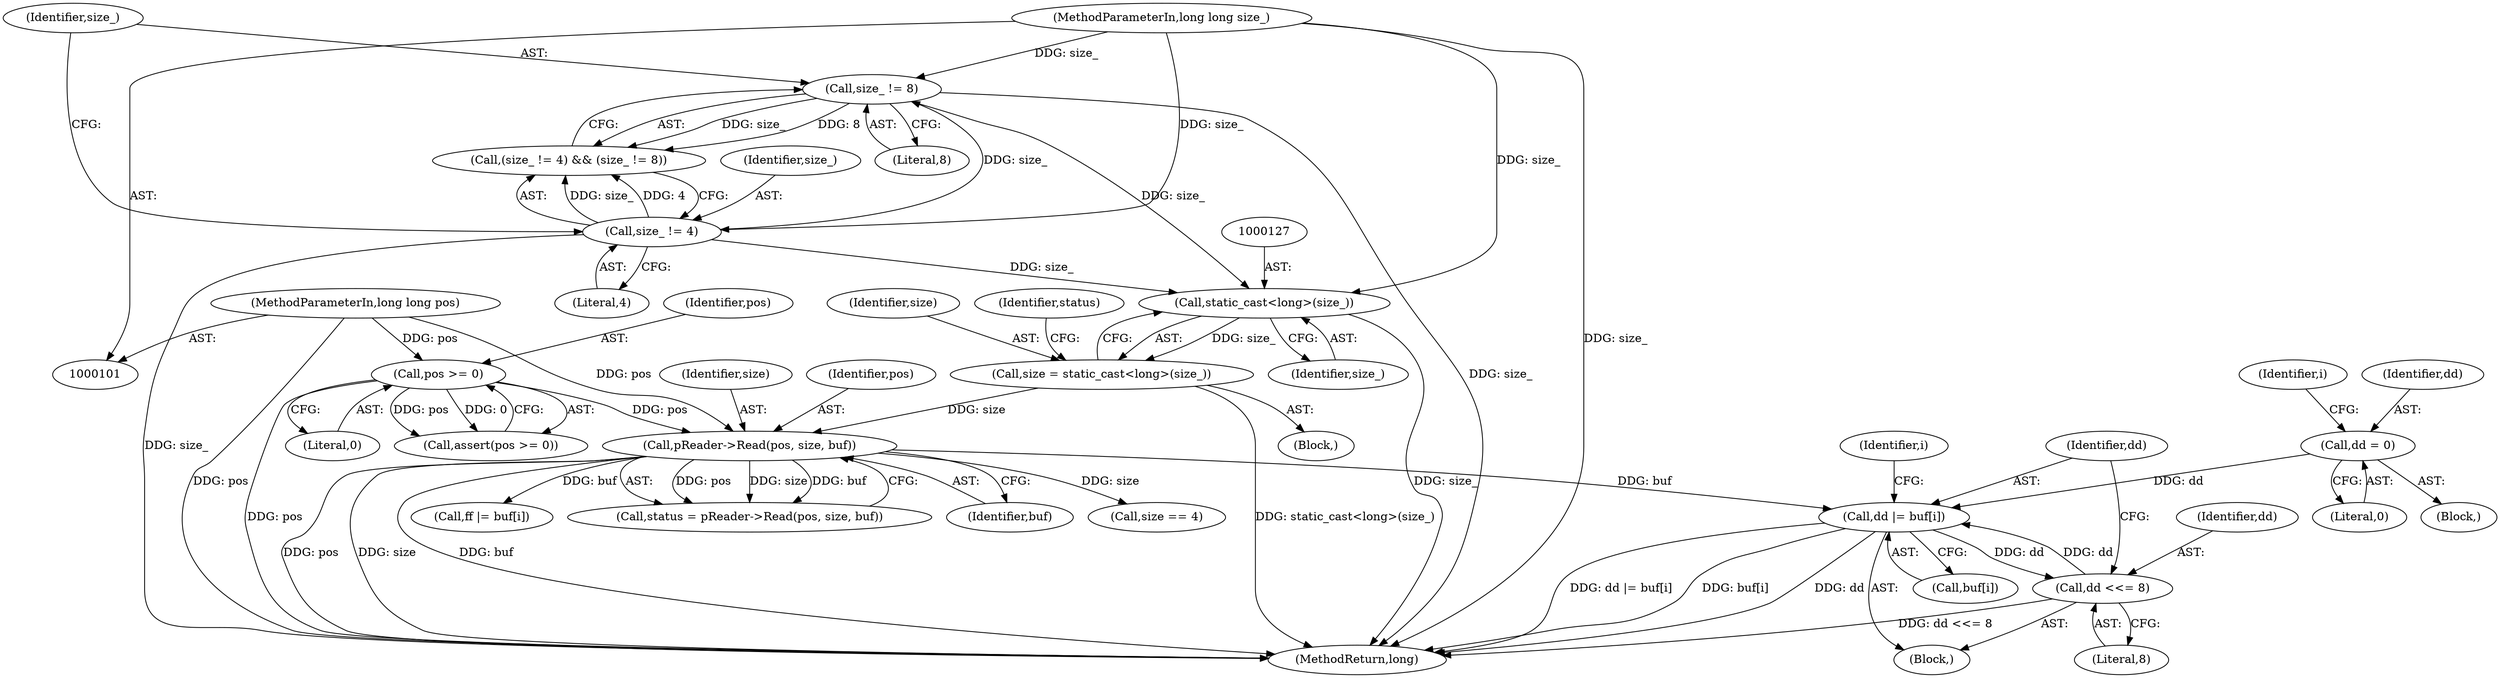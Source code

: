 digraph "1_Android_cc274e2abe8b2a6698a5c47d8aa4bb45f1f9538d_63@array" {
"1000191" [label="(Call,dd |= buf[i])"];
"1000202" [label="(Call,dd <<= 8)"];
"1000191" [label="(Call,dd |= buf[i])"];
"1000182" [label="(Call,dd = 0)"];
"1000133" [label="(Call,pReader->Read(pos, size, buf))"];
"1000110" [label="(Call,pos >= 0)"];
"1000103" [label="(MethodParameterIn,long long pos)"];
"1000124" [label="(Call,size = static_cast<long>(size_))"];
"1000126" [label="(Call,static_cast<long>(size_))"];
"1000118" [label="(Call,size_ != 8)"];
"1000115" [label="(Call,size_ != 4)"];
"1000104" [label="(MethodParameterIn,long long size_)"];
"1000191" [label="(Call,dd |= buf[i])"];
"1000106" [label="(Block,)"];
"1000112" [label="(Literal,0)"];
"1000176" [label="(Block,)"];
"1000183" [label="(Identifier,dd)"];
"1000116" [label="(Identifier,size_)"];
"1000114" [label="(Call,(size_ != 4) && (size_ != 8))"];
"1000126" [label="(Call,static_cast<long>(size_))"];
"1000144" [label="(Call,size == 4)"];
"1000111" [label="(Identifier,pos)"];
"1000118" [label="(Call,size_ != 8)"];
"1000192" [label="(Identifier,dd)"];
"1000125" [label="(Identifier,size)"];
"1000128" [label="(Identifier,size_)"];
"1000158" [label="(Call,ff |= buf[i])"];
"1000133" [label="(Call,pReader->Read(pos, size, buf))"];
"1000103" [label="(MethodParameterIn,long long pos)"];
"1000203" [label="(Identifier,dd)"];
"1000109" [label="(Call,assert(pos >= 0))"];
"1000193" [label="(Call,buf[i])"];
"1000210" [label="(MethodReturn,long)"];
"1000110" [label="(Call,pos >= 0)"];
"1000131" [label="(Call,status = pReader->Read(pos, size, buf))"];
"1000136" [label="(Identifier,buf)"];
"1000190" [label="(Block,)"];
"1000199" [label="(Identifier,i)"];
"1000115" [label="(Call,size_ != 4)"];
"1000202" [label="(Call,dd <<= 8)"];
"1000188" [label="(Identifier,i)"];
"1000204" [label="(Literal,8)"];
"1000104" [label="(MethodParameterIn,long long size_)"];
"1000135" [label="(Identifier,size)"];
"1000134" [label="(Identifier,pos)"];
"1000132" [label="(Identifier,status)"];
"1000184" [label="(Literal,0)"];
"1000124" [label="(Call,size = static_cast<long>(size_))"];
"1000120" [label="(Literal,8)"];
"1000182" [label="(Call,dd = 0)"];
"1000117" [label="(Literal,4)"];
"1000119" [label="(Identifier,size_)"];
"1000191" -> "1000190"  [label="AST: "];
"1000191" -> "1000193"  [label="CFG: "];
"1000192" -> "1000191"  [label="AST: "];
"1000193" -> "1000191"  [label="AST: "];
"1000199" -> "1000191"  [label="CFG: "];
"1000191" -> "1000210"  [label="DDG: dd |= buf[i]"];
"1000191" -> "1000210"  [label="DDG: buf[i]"];
"1000191" -> "1000210"  [label="DDG: dd"];
"1000202" -> "1000191"  [label="DDG: dd"];
"1000182" -> "1000191"  [label="DDG: dd"];
"1000133" -> "1000191"  [label="DDG: buf"];
"1000191" -> "1000202"  [label="DDG: dd"];
"1000202" -> "1000190"  [label="AST: "];
"1000202" -> "1000204"  [label="CFG: "];
"1000203" -> "1000202"  [label="AST: "];
"1000204" -> "1000202"  [label="AST: "];
"1000192" -> "1000202"  [label="CFG: "];
"1000202" -> "1000210"  [label="DDG: dd <<= 8"];
"1000182" -> "1000176"  [label="AST: "];
"1000182" -> "1000184"  [label="CFG: "];
"1000183" -> "1000182"  [label="AST: "];
"1000184" -> "1000182"  [label="AST: "];
"1000188" -> "1000182"  [label="CFG: "];
"1000133" -> "1000131"  [label="AST: "];
"1000133" -> "1000136"  [label="CFG: "];
"1000134" -> "1000133"  [label="AST: "];
"1000135" -> "1000133"  [label="AST: "];
"1000136" -> "1000133"  [label="AST: "];
"1000131" -> "1000133"  [label="CFG: "];
"1000133" -> "1000210"  [label="DDG: pos"];
"1000133" -> "1000210"  [label="DDG: size"];
"1000133" -> "1000210"  [label="DDG: buf"];
"1000133" -> "1000131"  [label="DDG: pos"];
"1000133" -> "1000131"  [label="DDG: size"];
"1000133" -> "1000131"  [label="DDG: buf"];
"1000110" -> "1000133"  [label="DDG: pos"];
"1000103" -> "1000133"  [label="DDG: pos"];
"1000124" -> "1000133"  [label="DDG: size"];
"1000133" -> "1000144"  [label="DDG: size"];
"1000133" -> "1000158"  [label="DDG: buf"];
"1000110" -> "1000109"  [label="AST: "];
"1000110" -> "1000112"  [label="CFG: "];
"1000111" -> "1000110"  [label="AST: "];
"1000112" -> "1000110"  [label="AST: "];
"1000109" -> "1000110"  [label="CFG: "];
"1000110" -> "1000210"  [label="DDG: pos"];
"1000110" -> "1000109"  [label="DDG: pos"];
"1000110" -> "1000109"  [label="DDG: 0"];
"1000103" -> "1000110"  [label="DDG: pos"];
"1000103" -> "1000101"  [label="AST: "];
"1000103" -> "1000210"  [label="DDG: pos"];
"1000124" -> "1000106"  [label="AST: "];
"1000124" -> "1000126"  [label="CFG: "];
"1000125" -> "1000124"  [label="AST: "];
"1000126" -> "1000124"  [label="AST: "];
"1000132" -> "1000124"  [label="CFG: "];
"1000124" -> "1000210"  [label="DDG: static_cast<long>(size_)"];
"1000126" -> "1000124"  [label="DDG: size_"];
"1000126" -> "1000128"  [label="CFG: "];
"1000127" -> "1000126"  [label="AST: "];
"1000128" -> "1000126"  [label="AST: "];
"1000126" -> "1000210"  [label="DDG: size_"];
"1000118" -> "1000126"  [label="DDG: size_"];
"1000115" -> "1000126"  [label="DDG: size_"];
"1000104" -> "1000126"  [label="DDG: size_"];
"1000118" -> "1000114"  [label="AST: "];
"1000118" -> "1000120"  [label="CFG: "];
"1000119" -> "1000118"  [label="AST: "];
"1000120" -> "1000118"  [label="AST: "];
"1000114" -> "1000118"  [label="CFG: "];
"1000118" -> "1000210"  [label="DDG: size_"];
"1000118" -> "1000114"  [label="DDG: size_"];
"1000118" -> "1000114"  [label="DDG: 8"];
"1000115" -> "1000118"  [label="DDG: size_"];
"1000104" -> "1000118"  [label="DDG: size_"];
"1000115" -> "1000114"  [label="AST: "];
"1000115" -> "1000117"  [label="CFG: "];
"1000116" -> "1000115"  [label="AST: "];
"1000117" -> "1000115"  [label="AST: "];
"1000119" -> "1000115"  [label="CFG: "];
"1000114" -> "1000115"  [label="CFG: "];
"1000115" -> "1000210"  [label="DDG: size_"];
"1000115" -> "1000114"  [label="DDG: size_"];
"1000115" -> "1000114"  [label="DDG: 4"];
"1000104" -> "1000115"  [label="DDG: size_"];
"1000104" -> "1000101"  [label="AST: "];
"1000104" -> "1000210"  [label="DDG: size_"];
}
